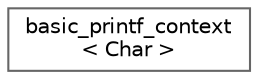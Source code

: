 digraph "类继承关系图"
{
 // LATEX_PDF_SIZE
  bgcolor="transparent";
  edge [fontname=Helvetica,fontsize=10,labelfontname=Helvetica,labelfontsize=10];
  node [fontname=Helvetica,fontsize=10,shape=box,height=0.2,width=0.4];
  rankdir="LR";
  Node0 [id="Node000000",label="basic_printf_context\l\< Char \>",height=0.2,width=0.4,color="grey40", fillcolor="white", style="filled",URL="$classbasic__printf__context.html",tooltip=" "];
}
